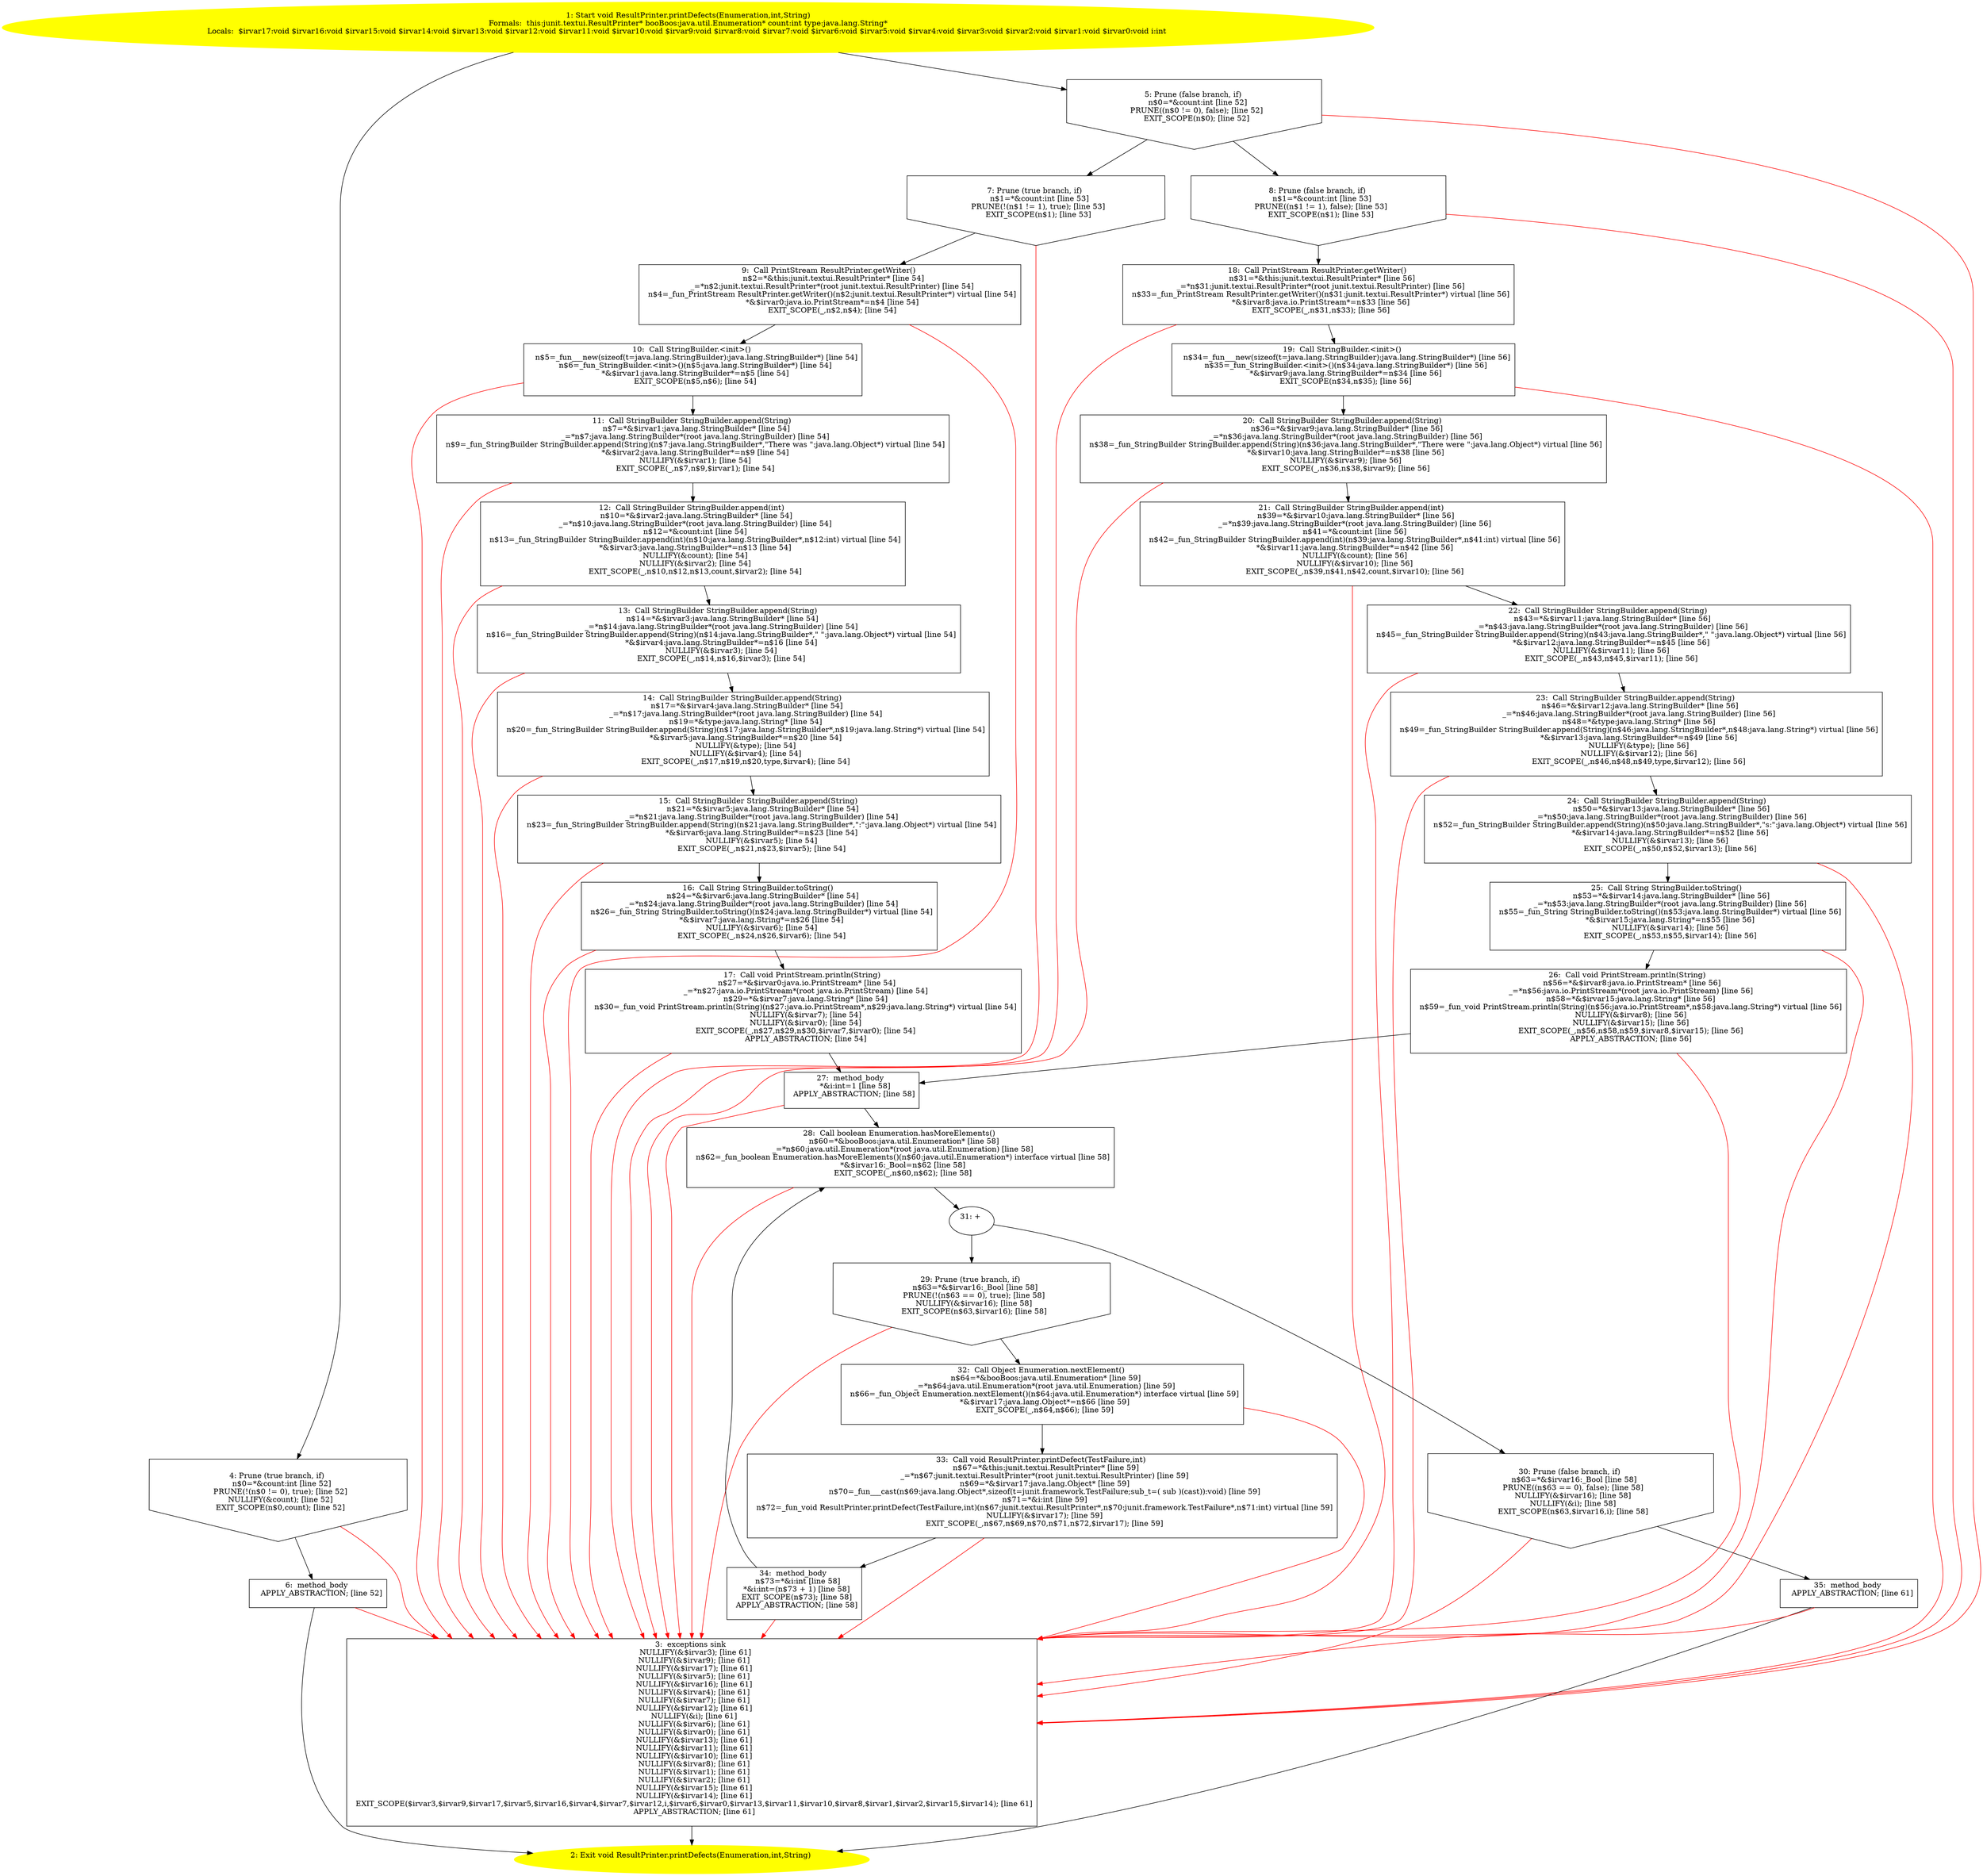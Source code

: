 /* @generated */
digraph cfg {
"junit.textui.ResultPrinter.printDefects(java.util.Enumeration,int,java.lang.String):void.18d12984bf3070c29394ea0f145a70c1_1" [label="1: Start void ResultPrinter.printDefects(Enumeration,int,String)\nFormals:  this:junit.textui.ResultPrinter* booBoos:java.util.Enumeration* count:int type:java.lang.String*\nLocals:  $irvar17:void $irvar16:void $irvar15:void $irvar14:void $irvar13:void $irvar12:void $irvar11:void $irvar10:void $irvar9:void $irvar8:void $irvar7:void $irvar6:void $irvar5:void $irvar4:void $irvar3:void $irvar2:void $irvar1:void $irvar0:void i:int \n  " color=yellow style=filled]
	

	 "junit.textui.ResultPrinter.printDefects(java.util.Enumeration,int,java.lang.String):void.18d12984bf3070c29394ea0f145a70c1_1" -> "junit.textui.ResultPrinter.printDefects(java.util.Enumeration,int,java.lang.String):void.18d12984bf3070c29394ea0f145a70c1_4" ;
	 "junit.textui.ResultPrinter.printDefects(java.util.Enumeration,int,java.lang.String):void.18d12984bf3070c29394ea0f145a70c1_1" -> "junit.textui.ResultPrinter.printDefects(java.util.Enumeration,int,java.lang.String):void.18d12984bf3070c29394ea0f145a70c1_5" ;
"junit.textui.ResultPrinter.printDefects(java.util.Enumeration,int,java.lang.String):void.18d12984bf3070c29394ea0f145a70c1_2" [label="2: Exit void ResultPrinter.printDefects(Enumeration,int,String) \n  " color=yellow style=filled]
	

"junit.textui.ResultPrinter.printDefects(java.util.Enumeration,int,java.lang.String):void.18d12984bf3070c29394ea0f145a70c1_3" [label="3:  exceptions sink \n   NULLIFY(&$irvar3); [line 61]\n  NULLIFY(&$irvar9); [line 61]\n  NULLIFY(&$irvar17); [line 61]\n  NULLIFY(&$irvar5); [line 61]\n  NULLIFY(&$irvar16); [line 61]\n  NULLIFY(&$irvar4); [line 61]\n  NULLIFY(&$irvar7); [line 61]\n  NULLIFY(&$irvar12); [line 61]\n  NULLIFY(&i); [line 61]\n  NULLIFY(&$irvar6); [line 61]\n  NULLIFY(&$irvar0); [line 61]\n  NULLIFY(&$irvar13); [line 61]\n  NULLIFY(&$irvar11); [line 61]\n  NULLIFY(&$irvar10); [line 61]\n  NULLIFY(&$irvar8); [line 61]\n  NULLIFY(&$irvar1); [line 61]\n  NULLIFY(&$irvar2); [line 61]\n  NULLIFY(&$irvar15); [line 61]\n  NULLIFY(&$irvar14); [line 61]\n  EXIT_SCOPE($irvar3,$irvar9,$irvar17,$irvar5,$irvar16,$irvar4,$irvar7,$irvar12,i,$irvar6,$irvar0,$irvar13,$irvar11,$irvar10,$irvar8,$irvar1,$irvar2,$irvar15,$irvar14); [line 61]\n  APPLY_ABSTRACTION; [line 61]\n " shape="box"]
	

	 "junit.textui.ResultPrinter.printDefects(java.util.Enumeration,int,java.lang.String):void.18d12984bf3070c29394ea0f145a70c1_3" -> "junit.textui.ResultPrinter.printDefects(java.util.Enumeration,int,java.lang.String):void.18d12984bf3070c29394ea0f145a70c1_2" ;
"junit.textui.ResultPrinter.printDefects(java.util.Enumeration,int,java.lang.String):void.18d12984bf3070c29394ea0f145a70c1_4" [label="4: Prune (true branch, if) \n   n$0=*&count:int [line 52]\n  PRUNE(!(n$0 != 0), true); [line 52]\n  NULLIFY(&count); [line 52]\n  EXIT_SCOPE(n$0,count); [line 52]\n " shape="invhouse"]
	

	 "junit.textui.ResultPrinter.printDefects(java.util.Enumeration,int,java.lang.String):void.18d12984bf3070c29394ea0f145a70c1_4" -> "junit.textui.ResultPrinter.printDefects(java.util.Enumeration,int,java.lang.String):void.18d12984bf3070c29394ea0f145a70c1_6" ;
	 "junit.textui.ResultPrinter.printDefects(java.util.Enumeration,int,java.lang.String):void.18d12984bf3070c29394ea0f145a70c1_4" -> "junit.textui.ResultPrinter.printDefects(java.util.Enumeration,int,java.lang.String):void.18d12984bf3070c29394ea0f145a70c1_3" [color="red" ];
"junit.textui.ResultPrinter.printDefects(java.util.Enumeration,int,java.lang.String):void.18d12984bf3070c29394ea0f145a70c1_5" [label="5: Prune (false branch, if) \n   n$0=*&count:int [line 52]\n  PRUNE((n$0 != 0), false); [line 52]\n  EXIT_SCOPE(n$0); [line 52]\n " shape="invhouse"]
	

	 "junit.textui.ResultPrinter.printDefects(java.util.Enumeration,int,java.lang.String):void.18d12984bf3070c29394ea0f145a70c1_5" -> "junit.textui.ResultPrinter.printDefects(java.util.Enumeration,int,java.lang.String):void.18d12984bf3070c29394ea0f145a70c1_7" ;
	 "junit.textui.ResultPrinter.printDefects(java.util.Enumeration,int,java.lang.String):void.18d12984bf3070c29394ea0f145a70c1_5" -> "junit.textui.ResultPrinter.printDefects(java.util.Enumeration,int,java.lang.String):void.18d12984bf3070c29394ea0f145a70c1_8" ;
	 "junit.textui.ResultPrinter.printDefects(java.util.Enumeration,int,java.lang.String):void.18d12984bf3070c29394ea0f145a70c1_5" -> "junit.textui.ResultPrinter.printDefects(java.util.Enumeration,int,java.lang.String):void.18d12984bf3070c29394ea0f145a70c1_3" [color="red" ];
"junit.textui.ResultPrinter.printDefects(java.util.Enumeration,int,java.lang.String):void.18d12984bf3070c29394ea0f145a70c1_6" [label="6:  method_body \n   APPLY_ABSTRACTION; [line 52]\n " shape="box"]
	

	 "junit.textui.ResultPrinter.printDefects(java.util.Enumeration,int,java.lang.String):void.18d12984bf3070c29394ea0f145a70c1_6" -> "junit.textui.ResultPrinter.printDefects(java.util.Enumeration,int,java.lang.String):void.18d12984bf3070c29394ea0f145a70c1_2" ;
	 "junit.textui.ResultPrinter.printDefects(java.util.Enumeration,int,java.lang.String):void.18d12984bf3070c29394ea0f145a70c1_6" -> "junit.textui.ResultPrinter.printDefects(java.util.Enumeration,int,java.lang.String):void.18d12984bf3070c29394ea0f145a70c1_3" [color="red" ];
"junit.textui.ResultPrinter.printDefects(java.util.Enumeration,int,java.lang.String):void.18d12984bf3070c29394ea0f145a70c1_7" [label="7: Prune (true branch, if) \n   n$1=*&count:int [line 53]\n  PRUNE(!(n$1 != 1), true); [line 53]\n  EXIT_SCOPE(n$1); [line 53]\n " shape="invhouse"]
	

	 "junit.textui.ResultPrinter.printDefects(java.util.Enumeration,int,java.lang.String):void.18d12984bf3070c29394ea0f145a70c1_7" -> "junit.textui.ResultPrinter.printDefects(java.util.Enumeration,int,java.lang.String):void.18d12984bf3070c29394ea0f145a70c1_9" ;
	 "junit.textui.ResultPrinter.printDefects(java.util.Enumeration,int,java.lang.String):void.18d12984bf3070c29394ea0f145a70c1_7" -> "junit.textui.ResultPrinter.printDefects(java.util.Enumeration,int,java.lang.String):void.18d12984bf3070c29394ea0f145a70c1_3" [color="red" ];
"junit.textui.ResultPrinter.printDefects(java.util.Enumeration,int,java.lang.String):void.18d12984bf3070c29394ea0f145a70c1_8" [label="8: Prune (false branch, if) \n   n$1=*&count:int [line 53]\n  PRUNE((n$1 != 1), false); [line 53]\n  EXIT_SCOPE(n$1); [line 53]\n " shape="invhouse"]
	

	 "junit.textui.ResultPrinter.printDefects(java.util.Enumeration,int,java.lang.String):void.18d12984bf3070c29394ea0f145a70c1_8" -> "junit.textui.ResultPrinter.printDefects(java.util.Enumeration,int,java.lang.String):void.18d12984bf3070c29394ea0f145a70c1_18" ;
	 "junit.textui.ResultPrinter.printDefects(java.util.Enumeration,int,java.lang.String):void.18d12984bf3070c29394ea0f145a70c1_8" -> "junit.textui.ResultPrinter.printDefects(java.util.Enumeration,int,java.lang.String):void.18d12984bf3070c29394ea0f145a70c1_3" [color="red" ];
"junit.textui.ResultPrinter.printDefects(java.util.Enumeration,int,java.lang.String):void.18d12984bf3070c29394ea0f145a70c1_9" [label="9:  Call PrintStream ResultPrinter.getWriter() \n   n$2=*&this:junit.textui.ResultPrinter* [line 54]\n  _=*n$2:junit.textui.ResultPrinter*(root junit.textui.ResultPrinter) [line 54]\n  n$4=_fun_PrintStream ResultPrinter.getWriter()(n$2:junit.textui.ResultPrinter*) virtual [line 54]\n  *&$irvar0:java.io.PrintStream*=n$4 [line 54]\n  EXIT_SCOPE(_,n$2,n$4); [line 54]\n " shape="box"]
	

	 "junit.textui.ResultPrinter.printDefects(java.util.Enumeration,int,java.lang.String):void.18d12984bf3070c29394ea0f145a70c1_9" -> "junit.textui.ResultPrinter.printDefects(java.util.Enumeration,int,java.lang.String):void.18d12984bf3070c29394ea0f145a70c1_10" ;
	 "junit.textui.ResultPrinter.printDefects(java.util.Enumeration,int,java.lang.String):void.18d12984bf3070c29394ea0f145a70c1_9" -> "junit.textui.ResultPrinter.printDefects(java.util.Enumeration,int,java.lang.String):void.18d12984bf3070c29394ea0f145a70c1_3" [color="red" ];
"junit.textui.ResultPrinter.printDefects(java.util.Enumeration,int,java.lang.String):void.18d12984bf3070c29394ea0f145a70c1_10" [label="10:  Call StringBuilder.<init>() \n   n$5=_fun___new(sizeof(t=java.lang.StringBuilder):java.lang.StringBuilder*) [line 54]\n  n$6=_fun_StringBuilder.<init>()(n$5:java.lang.StringBuilder*) [line 54]\n  *&$irvar1:java.lang.StringBuilder*=n$5 [line 54]\n  EXIT_SCOPE(n$5,n$6); [line 54]\n " shape="box"]
	

	 "junit.textui.ResultPrinter.printDefects(java.util.Enumeration,int,java.lang.String):void.18d12984bf3070c29394ea0f145a70c1_10" -> "junit.textui.ResultPrinter.printDefects(java.util.Enumeration,int,java.lang.String):void.18d12984bf3070c29394ea0f145a70c1_11" ;
	 "junit.textui.ResultPrinter.printDefects(java.util.Enumeration,int,java.lang.String):void.18d12984bf3070c29394ea0f145a70c1_10" -> "junit.textui.ResultPrinter.printDefects(java.util.Enumeration,int,java.lang.String):void.18d12984bf3070c29394ea0f145a70c1_3" [color="red" ];
"junit.textui.ResultPrinter.printDefects(java.util.Enumeration,int,java.lang.String):void.18d12984bf3070c29394ea0f145a70c1_11" [label="11:  Call StringBuilder StringBuilder.append(String) \n   n$7=*&$irvar1:java.lang.StringBuilder* [line 54]\n  _=*n$7:java.lang.StringBuilder*(root java.lang.StringBuilder) [line 54]\n  n$9=_fun_StringBuilder StringBuilder.append(String)(n$7:java.lang.StringBuilder*,\"There was \":java.lang.Object*) virtual [line 54]\n  *&$irvar2:java.lang.StringBuilder*=n$9 [line 54]\n  NULLIFY(&$irvar1); [line 54]\n  EXIT_SCOPE(_,n$7,n$9,$irvar1); [line 54]\n " shape="box"]
	

	 "junit.textui.ResultPrinter.printDefects(java.util.Enumeration,int,java.lang.String):void.18d12984bf3070c29394ea0f145a70c1_11" -> "junit.textui.ResultPrinter.printDefects(java.util.Enumeration,int,java.lang.String):void.18d12984bf3070c29394ea0f145a70c1_12" ;
	 "junit.textui.ResultPrinter.printDefects(java.util.Enumeration,int,java.lang.String):void.18d12984bf3070c29394ea0f145a70c1_11" -> "junit.textui.ResultPrinter.printDefects(java.util.Enumeration,int,java.lang.String):void.18d12984bf3070c29394ea0f145a70c1_3" [color="red" ];
"junit.textui.ResultPrinter.printDefects(java.util.Enumeration,int,java.lang.String):void.18d12984bf3070c29394ea0f145a70c1_12" [label="12:  Call StringBuilder StringBuilder.append(int) \n   n$10=*&$irvar2:java.lang.StringBuilder* [line 54]\n  _=*n$10:java.lang.StringBuilder*(root java.lang.StringBuilder) [line 54]\n  n$12=*&count:int [line 54]\n  n$13=_fun_StringBuilder StringBuilder.append(int)(n$10:java.lang.StringBuilder*,n$12:int) virtual [line 54]\n  *&$irvar3:java.lang.StringBuilder*=n$13 [line 54]\n  NULLIFY(&count); [line 54]\n  NULLIFY(&$irvar2); [line 54]\n  EXIT_SCOPE(_,n$10,n$12,n$13,count,$irvar2); [line 54]\n " shape="box"]
	

	 "junit.textui.ResultPrinter.printDefects(java.util.Enumeration,int,java.lang.String):void.18d12984bf3070c29394ea0f145a70c1_12" -> "junit.textui.ResultPrinter.printDefects(java.util.Enumeration,int,java.lang.String):void.18d12984bf3070c29394ea0f145a70c1_13" ;
	 "junit.textui.ResultPrinter.printDefects(java.util.Enumeration,int,java.lang.String):void.18d12984bf3070c29394ea0f145a70c1_12" -> "junit.textui.ResultPrinter.printDefects(java.util.Enumeration,int,java.lang.String):void.18d12984bf3070c29394ea0f145a70c1_3" [color="red" ];
"junit.textui.ResultPrinter.printDefects(java.util.Enumeration,int,java.lang.String):void.18d12984bf3070c29394ea0f145a70c1_13" [label="13:  Call StringBuilder StringBuilder.append(String) \n   n$14=*&$irvar3:java.lang.StringBuilder* [line 54]\n  _=*n$14:java.lang.StringBuilder*(root java.lang.StringBuilder) [line 54]\n  n$16=_fun_StringBuilder StringBuilder.append(String)(n$14:java.lang.StringBuilder*,\" \":java.lang.Object*) virtual [line 54]\n  *&$irvar4:java.lang.StringBuilder*=n$16 [line 54]\n  NULLIFY(&$irvar3); [line 54]\n  EXIT_SCOPE(_,n$14,n$16,$irvar3); [line 54]\n " shape="box"]
	

	 "junit.textui.ResultPrinter.printDefects(java.util.Enumeration,int,java.lang.String):void.18d12984bf3070c29394ea0f145a70c1_13" -> "junit.textui.ResultPrinter.printDefects(java.util.Enumeration,int,java.lang.String):void.18d12984bf3070c29394ea0f145a70c1_14" ;
	 "junit.textui.ResultPrinter.printDefects(java.util.Enumeration,int,java.lang.String):void.18d12984bf3070c29394ea0f145a70c1_13" -> "junit.textui.ResultPrinter.printDefects(java.util.Enumeration,int,java.lang.String):void.18d12984bf3070c29394ea0f145a70c1_3" [color="red" ];
"junit.textui.ResultPrinter.printDefects(java.util.Enumeration,int,java.lang.String):void.18d12984bf3070c29394ea0f145a70c1_14" [label="14:  Call StringBuilder StringBuilder.append(String) \n   n$17=*&$irvar4:java.lang.StringBuilder* [line 54]\n  _=*n$17:java.lang.StringBuilder*(root java.lang.StringBuilder) [line 54]\n  n$19=*&type:java.lang.String* [line 54]\n  n$20=_fun_StringBuilder StringBuilder.append(String)(n$17:java.lang.StringBuilder*,n$19:java.lang.String*) virtual [line 54]\n  *&$irvar5:java.lang.StringBuilder*=n$20 [line 54]\n  NULLIFY(&type); [line 54]\n  NULLIFY(&$irvar4); [line 54]\n  EXIT_SCOPE(_,n$17,n$19,n$20,type,$irvar4); [line 54]\n " shape="box"]
	

	 "junit.textui.ResultPrinter.printDefects(java.util.Enumeration,int,java.lang.String):void.18d12984bf3070c29394ea0f145a70c1_14" -> "junit.textui.ResultPrinter.printDefects(java.util.Enumeration,int,java.lang.String):void.18d12984bf3070c29394ea0f145a70c1_15" ;
	 "junit.textui.ResultPrinter.printDefects(java.util.Enumeration,int,java.lang.String):void.18d12984bf3070c29394ea0f145a70c1_14" -> "junit.textui.ResultPrinter.printDefects(java.util.Enumeration,int,java.lang.String):void.18d12984bf3070c29394ea0f145a70c1_3" [color="red" ];
"junit.textui.ResultPrinter.printDefects(java.util.Enumeration,int,java.lang.String):void.18d12984bf3070c29394ea0f145a70c1_15" [label="15:  Call StringBuilder StringBuilder.append(String) \n   n$21=*&$irvar5:java.lang.StringBuilder* [line 54]\n  _=*n$21:java.lang.StringBuilder*(root java.lang.StringBuilder) [line 54]\n  n$23=_fun_StringBuilder StringBuilder.append(String)(n$21:java.lang.StringBuilder*,\":\":java.lang.Object*) virtual [line 54]\n  *&$irvar6:java.lang.StringBuilder*=n$23 [line 54]\n  NULLIFY(&$irvar5); [line 54]\n  EXIT_SCOPE(_,n$21,n$23,$irvar5); [line 54]\n " shape="box"]
	

	 "junit.textui.ResultPrinter.printDefects(java.util.Enumeration,int,java.lang.String):void.18d12984bf3070c29394ea0f145a70c1_15" -> "junit.textui.ResultPrinter.printDefects(java.util.Enumeration,int,java.lang.String):void.18d12984bf3070c29394ea0f145a70c1_16" ;
	 "junit.textui.ResultPrinter.printDefects(java.util.Enumeration,int,java.lang.String):void.18d12984bf3070c29394ea0f145a70c1_15" -> "junit.textui.ResultPrinter.printDefects(java.util.Enumeration,int,java.lang.String):void.18d12984bf3070c29394ea0f145a70c1_3" [color="red" ];
"junit.textui.ResultPrinter.printDefects(java.util.Enumeration,int,java.lang.String):void.18d12984bf3070c29394ea0f145a70c1_16" [label="16:  Call String StringBuilder.toString() \n   n$24=*&$irvar6:java.lang.StringBuilder* [line 54]\n  _=*n$24:java.lang.StringBuilder*(root java.lang.StringBuilder) [line 54]\n  n$26=_fun_String StringBuilder.toString()(n$24:java.lang.StringBuilder*) virtual [line 54]\n  *&$irvar7:java.lang.String*=n$26 [line 54]\n  NULLIFY(&$irvar6); [line 54]\n  EXIT_SCOPE(_,n$24,n$26,$irvar6); [line 54]\n " shape="box"]
	

	 "junit.textui.ResultPrinter.printDefects(java.util.Enumeration,int,java.lang.String):void.18d12984bf3070c29394ea0f145a70c1_16" -> "junit.textui.ResultPrinter.printDefects(java.util.Enumeration,int,java.lang.String):void.18d12984bf3070c29394ea0f145a70c1_17" ;
	 "junit.textui.ResultPrinter.printDefects(java.util.Enumeration,int,java.lang.String):void.18d12984bf3070c29394ea0f145a70c1_16" -> "junit.textui.ResultPrinter.printDefects(java.util.Enumeration,int,java.lang.String):void.18d12984bf3070c29394ea0f145a70c1_3" [color="red" ];
"junit.textui.ResultPrinter.printDefects(java.util.Enumeration,int,java.lang.String):void.18d12984bf3070c29394ea0f145a70c1_17" [label="17:  Call void PrintStream.println(String) \n   n$27=*&$irvar0:java.io.PrintStream* [line 54]\n  _=*n$27:java.io.PrintStream*(root java.io.PrintStream) [line 54]\n  n$29=*&$irvar7:java.lang.String* [line 54]\n  n$30=_fun_void PrintStream.println(String)(n$27:java.io.PrintStream*,n$29:java.lang.String*) virtual [line 54]\n  NULLIFY(&$irvar7); [line 54]\n  NULLIFY(&$irvar0); [line 54]\n  EXIT_SCOPE(_,n$27,n$29,n$30,$irvar7,$irvar0); [line 54]\n  APPLY_ABSTRACTION; [line 54]\n " shape="box"]
	

	 "junit.textui.ResultPrinter.printDefects(java.util.Enumeration,int,java.lang.String):void.18d12984bf3070c29394ea0f145a70c1_17" -> "junit.textui.ResultPrinter.printDefects(java.util.Enumeration,int,java.lang.String):void.18d12984bf3070c29394ea0f145a70c1_27" ;
	 "junit.textui.ResultPrinter.printDefects(java.util.Enumeration,int,java.lang.String):void.18d12984bf3070c29394ea0f145a70c1_17" -> "junit.textui.ResultPrinter.printDefects(java.util.Enumeration,int,java.lang.String):void.18d12984bf3070c29394ea0f145a70c1_3" [color="red" ];
"junit.textui.ResultPrinter.printDefects(java.util.Enumeration,int,java.lang.String):void.18d12984bf3070c29394ea0f145a70c1_18" [label="18:  Call PrintStream ResultPrinter.getWriter() \n   n$31=*&this:junit.textui.ResultPrinter* [line 56]\n  _=*n$31:junit.textui.ResultPrinter*(root junit.textui.ResultPrinter) [line 56]\n  n$33=_fun_PrintStream ResultPrinter.getWriter()(n$31:junit.textui.ResultPrinter*) virtual [line 56]\n  *&$irvar8:java.io.PrintStream*=n$33 [line 56]\n  EXIT_SCOPE(_,n$31,n$33); [line 56]\n " shape="box"]
	

	 "junit.textui.ResultPrinter.printDefects(java.util.Enumeration,int,java.lang.String):void.18d12984bf3070c29394ea0f145a70c1_18" -> "junit.textui.ResultPrinter.printDefects(java.util.Enumeration,int,java.lang.String):void.18d12984bf3070c29394ea0f145a70c1_19" ;
	 "junit.textui.ResultPrinter.printDefects(java.util.Enumeration,int,java.lang.String):void.18d12984bf3070c29394ea0f145a70c1_18" -> "junit.textui.ResultPrinter.printDefects(java.util.Enumeration,int,java.lang.String):void.18d12984bf3070c29394ea0f145a70c1_3" [color="red" ];
"junit.textui.ResultPrinter.printDefects(java.util.Enumeration,int,java.lang.String):void.18d12984bf3070c29394ea0f145a70c1_19" [label="19:  Call StringBuilder.<init>() \n   n$34=_fun___new(sizeof(t=java.lang.StringBuilder):java.lang.StringBuilder*) [line 56]\n  n$35=_fun_StringBuilder.<init>()(n$34:java.lang.StringBuilder*) [line 56]\n  *&$irvar9:java.lang.StringBuilder*=n$34 [line 56]\n  EXIT_SCOPE(n$34,n$35); [line 56]\n " shape="box"]
	

	 "junit.textui.ResultPrinter.printDefects(java.util.Enumeration,int,java.lang.String):void.18d12984bf3070c29394ea0f145a70c1_19" -> "junit.textui.ResultPrinter.printDefects(java.util.Enumeration,int,java.lang.String):void.18d12984bf3070c29394ea0f145a70c1_20" ;
	 "junit.textui.ResultPrinter.printDefects(java.util.Enumeration,int,java.lang.String):void.18d12984bf3070c29394ea0f145a70c1_19" -> "junit.textui.ResultPrinter.printDefects(java.util.Enumeration,int,java.lang.String):void.18d12984bf3070c29394ea0f145a70c1_3" [color="red" ];
"junit.textui.ResultPrinter.printDefects(java.util.Enumeration,int,java.lang.String):void.18d12984bf3070c29394ea0f145a70c1_20" [label="20:  Call StringBuilder StringBuilder.append(String) \n   n$36=*&$irvar9:java.lang.StringBuilder* [line 56]\n  _=*n$36:java.lang.StringBuilder*(root java.lang.StringBuilder) [line 56]\n  n$38=_fun_StringBuilder StringBuilder.append(String)(n$36:java.lang.StringBuilder*,\"There were \":java.lang.Object*) virtual [line 56]\n  *&$irvar10:java.lang.StringBuilder*=n$38 [line 56]\n  NULLIFY(&$irvar9); [line 56]\n  EXIT_SCOPE(_,n$36,n$38,$irvar9); [line 56]\n " shape="box"]
	

	 "junit.textui.ResultPrinter.printDefects(java.util.Enumeration,int,java.lang.String):void.18d12984bf3070c29394ea0f145a70c1_20" -> "junit.textui.ResultPrinter.printDefects(java.util.Enumeration,int,java.lang.String):void.18d12984bf3070c29394ea0f145a70c1_21" ;
	 "junit.textui.ResultPrinter.printDefects(java.util.Enumeration,int,java.lang.String):void.18d12984bf3070c29394ea0f145a70c1_20" -> "junit.textui.ResultPrinter.printDefects(java.util.Enumeration,int,java.lang.String):void.18d12984bf3070c29394ea0f145a70c1_3" [color="red" ];
"junit.textui.ResultPrinter.printDefects(java.util.Enumeration,int,java.lang.String):void.18d12984bf3070c29394ea0f145a70c1_21" [label="21:  Call StringBuilder StringBuilder.append(int) \n   n$39=*&$irvar10:java.lang.StringBuilder* [line 56]\n  _=*n$39:java.lang.StringBuilder*(root java.lang.StringBuilder) [line 56]\n  n$41=*&count:int [line 56]\n  n$42=_fun_StringBuilder StringBuilder.append(int)(n$39:java.lang.StringBuilder*,n$41:int) virtual [line 56]\n  *&$irvar11:java.lang.StringBuilder*=n$42 [line 56]\n  NULLIFY(&count); [line 56]\n  NULLIFY(&$irvar10); [line 56]\n  EXIT_SCOPE(_,n$39,n$41,n$42,count,$irvar10); [line 56]\n " shape="box"]
	

	 "junit.textui.ResultPrinter.printDefects(java.util.Enumeration,int,java.lang.String):void.18d12984bf3070c29394ea0f145a70c1_21" -> "junit.textui.ResultPrinter.printDefects(java.util.Enumeration,int,java.lang.String):void.18d12984bf3070c29394ea0f145a70c1_22" ;
	 "junit.textui.ResultPrinter.printDefects(java.util.Enumeration,int,java.lang.String):void.18d12984bf3070c29394ea0f145a70c1_21" -> "junit.textui.ResultPrinter.printDefects(java.util.Enumeration,int,java.lang.String):void.18d12984bf3070c29394ea0f145a70c1_3" [color="red" ];
"junit.textui.ResultPrinter.printDefects(java.util.Enumeration,int,java.lang.String):void.18d12984bf3070c29394ea0f145a70c1_22" [label="22:  Call StringBuilder StringBuilder.append(String) \n   n$43=*&$irvar11:java.lang.StringBuilder* [line 56]\n  _=*n$43:java.lang.StringBuilder*(root java.lang.StringBuilder) [line 56]\n  n$45=_fun_StringBuilder StringBuilder.append(String)(n$43:java.lang.StringBuilder*,\" \":java.lang.Object*) virtual [line 56]\n  *&$irvar12:java.lang.StringBuilder*=n$45 [line 56]\n  NULLIFY(&$irvar11); [line 56]\n  EXIT_SCOPE(_,n$43,n$45,$irvar11); [line 56]\n " shape="box"]
	

	 "junit.textui.ResultPrinter.printDefects(java.util.Enumeration,int,java.lang.String):void.18d12984bf3070c29394ea0f145a70c1_22" -> "junit.textui.ResultPrinter.printDefects(java.util.Enumeration,int,java.lang.String):void.18d12984bf3070c29394ea0f145a70c1_23" ;
	 "junit.textui.ResultPrinter.printDefects(java.util.Enumeration,int,java.lang.String):void.18d12984bf3070c29394ea0f145a70c1_22" -> "junit.textui.ResultPrinter.printDefects(java.util.Enumeration,int,java.lang.String):void.18d12984bf3070c29394ea0f145a70c1_3" [color="red" ];
"junit.textui.ResultPrinter.printDefects(java.util.Enumeration,int,java.lang.String):void.18d12984bf3070c29394ea0f145a70c1_23" [label="23:  Call StringBuilder StringBuilder.append(String) \n   n$46=*&$irvar12:java.lang.StringBuilder* [line 56]\n  _=*n$46:java.lang.StringBuilder*(root java.lang.StringBuilder) [line 56]\n  n$48=*&type:java.lang.String* [line 56]\n  n$49=_fun_StringBuilder StringBuilder.append(String)(n$46:java.lang.StringBuilder*,n$48:java.lang.String*) virtual [line 56]\n  *&$irvar13:java.lang.StringBuilder*=n$49 [line 56]\n  NULLIFY(&type); [line 56]\n  NULLIFY(&$irvar12); [line 56]\n  EXIT_SCOPE(_,n$46,n$48,n$49,type,$irvar12); [line 56]\n " shape="box"]
	

	 "junit.textui.ResultPrinter.printDefects(java.util.Enumeration,int,java.lang.String):void.18d12984bf3070c29394ea0f145a70c1_23" -> "junit.textui.ResultPrinter.printDefects(java.util.Enumeration,int,java.lang.String):void.18d12984bf3070c29394ea0f145a70c1_24" ;
	 "junit.textui.ResultPrinter.printDefects(java.util.Enumeration,int,java.lang.String):void.18d12984bf3070c29394ea0f145a70c1_23" -> "junit.textui.ResultPrinter.printDefects(java.util.Enumeration,int,java.lang.String):void.18d12984bf3070c29394ea0f145a70c1_3" [color="red" ];
"junit.textui.ResultPrinter.printDefects(java.util.Enumeration,int,java.lang.String):void.18d12984bf3070c29394ea0f145a70c1_24" [label="24:  Call StringBuilder StringBuilder.append(String) \n   n$50=*&$irvar13:java.lang.StringBuilder* [line 56]\n  _=*n$50:java.lang.StringBuilder*(root java.lang.StringBuilder) [line 56]\n  n$52=_fun_StringBuilder StringBuilder.append(String)(n$50:java.lang.StringBuilder*,\"s:\":java.lang.Object*) virtual [line 56]\n  *&$irvar14:java.lang.StringBuilder*=n$52 [line 56]\n  NULLIFY(&$irvar13); [line 56]\n  EXIT_SCOPE(_,n$50,n$52,$irvar13); [line 56]\n " shape="box"]
	

	 "junit.textui.ResultPrinter.printDefects(java.util.Enumeration,int,java.lang.String):void.18d12984bf3070c29394ea0f145a70c1_24" -> "junit.textui.ResultPrinter.printDefects(java.util.Enumeration,int,java.lang.String):void.18d12984bf3070c29394ea0f145a70c1_25" ;
	 "junit.textui.ResultPrinter.printDefects(java.util.Enumeration,int,java.lang.String):void.18d12984bf3070c29394ea0f145a70c1_24" -> "junit.textui.ResultPrinter.printDefects(java.util.Enumeration,int,java.lang.String):void.18d12984bf3070c29394ea0f145a70c1_3" [color="red" ];
"junit.textui.ResultPrinter.printDefects(java.util.Enumeration,int,java.lang.String):void.18d12984bf3070c29394ea0f145a70c1_25" [label="25:  Call String StringBuilder.toString() \n   n$53=*&$irvar14:java.lang.StringBuilder* [line 56]\n  _=*n$53:java.lang.StringBuilder*(root java.lang.StringBuilder) [line 56]\n  n$55=_fun_String StringBuilder.toString()(n$53:java.lang.StringBuilder*) virtual [line 56]\n  *&$irvar15:java.lang.String*=n$55 [line 56]\n  NULLIFY(&$irvar14); [line 56]\n  EXIT_SCOPE(_,n$53,n$55,$irvar14); [line 56]\n " shape="box"]
	

	 "junit.textui.ResultPrinter.printDefects(java.util.Enumeration,int,java.lang.String):void.18d12984bf3070c29394ea0f145a70c1_25" -> "junit.textui.ResultPrinter.printDefects(java.util.Enumeration,int,java.lang.String):void.18d12984bf3070c29394ea0f145a70c1_26" ;
	 "junit.textui.ResultPrinter.printDefects(java.util.Enumeration,int,java.lang.String):void.18d12984bf3070c29394ea0f145a70c1_25" -> "junit.textui.ResultPrinter.printDefects(java.util.Enumeration,int,java.lang.String):void.18d12984bf3070c29394ea0f145a70c1_3" [color="red" ];
"junit.textui.ResultPrinter.printDefects(java.util.Enumeration,int,java.lang.String):void.18d12984bf3070c29394ea0f145a70c1_26" [label="26:  Call void PrintStream.println(String) \n   n$56=*&$irvar8:java.io.PrintStream* [line 56]\n  _=*n$56:java.io.PrintStream*(root java.io.PrintStream) [line 56]\n  n$58=*&$irvar15:java.lang.String* [line 56]\n  n$59=_fun_void PrintStream.println(String)(n$56:java.io.PrintStream*,n$58:java.lang.String*) virtual [line 56]\n  NULLIFY(&$irvar8); [line 56]\n  NULLIFY(&$irvar15); [line 56]\n  EXIT_SCOPE(_,n$56,n$58,n$59,$irvar8,$irvar15); [line 56]\n  APPLY_ABSTRACTION; [line 56]\n " shape="box"]
	

	 "junit.textui.ResultPrinter.printDefects(java.util.Enumeration,int,java.lang.String):void.18d12984bf3070c29394ea0f145a70c1_26" -> "junit.textui.ResultPrinter.printDefects(java.util.Enumeration,int,java.lang.String):void.18d12984bf3070c29394ea0f145a70c1_27" ;
	 "junit.textui.ResultPrinter.printDefects(java.util.Enumeration,int,java.lang.String):void.18d12984bf3070c29394ea0f145a70c1_26" -> "junit.textui.ResultPrinter.printDefects(java.util.Enumeration,int,java.lang.String):void.18d12984bf3070c29394ea0f145a70c1_3" [color="red" ];
"junit.textui.ResultPrinter.printDefects(java.util.Enumeration,int,java.lang.String):void.18d12984bf3070c29394ea0f145a70c1_27" [label="27:  method_body \n   *&i:int=1 [line 58]\n  APPLY_ABSTRACTION; [line 58]\n " shape="box"]
	

	 "junit.textui.ResultPrinter.printDefects(java.util.Enumeration,int,java.lang.String):void.18d12984bf3070c29394ea0f145a70c1_27" -> "junit.textui.ResultPrinter.printDefects(java.util.Enumeration,int,java.lang.String):void.18d12984bf3070c29394ea0f145a70c1_28" ;
	 "junit.textui.ResultPrinter.printDefects(java.util.Enumeration,int,java.lang.String):void.18d12984bf3070c29394ea0f145a70c1_27" -> "junit.textui.ResultPrinter.printDefects(java.util.Enumeration,int,java.lang.String):void.18d12984bf3070c29394ea0f145a70c1_3" [color="red" ];
"junit.textui.ResultPrinter.printDefects(java.util.Enumeration,int,java.lang.String):void.18d12984bf3070c29394ea0f145a70c1_28" [label="28:  Call boolean Enumeration.hasMoreElements() \n   n$60=*&booBoos:java.util.Enumeration* [line 58]\n  _=*n$60:java.util.Enumeration*(root java.util.Enumeration) [line 58]\n  n$62=_fun_boolean Enumeration.hasMoreElements()(n$60:java.util.Enumeration*) interface virtual [line 58]\n  *&$irvar16:_Bool=n$62 [line 58]\n  EXIT_SCOPE(_,n$60,n$62); [line 58]\n " shape="box"]
	

	 "junit.textui.ResultPrinter.printDefects(java.util.Enumeration,int,java.lang.String):void.18d12984bf3070c29394ea0f145a70c1_28" -> "junit.textui.ResultPrinter.printDefects(java.util.Enumeration,int,java.lang.String):void.18d12984bf3070c29394ea0f145a70c1_31" ;
	 "junit.textui.ResultPrinter.printDefects(java.util.Enumeration,int,java.lang.String):void.18d12984bf3070c29394ea0f145a70c1_28" -> "junit.textui.ResultPrinter.printDefects(java.util.Enumeration,int,java.lang.String):void.18d12984bf3070c29394ea0f145a70c1_3" [color="red" ];
"junit.textui.ResultPrinter.printDefects(java.util.Enumeration,int,java.lang.String):void.18d12984bf3070c29394ea0f145a70c1_29" [label="29: Prune (true branch, if) \n   n$63=*&$irvar16:_Bool [line 58]\n  PRUNE(!(n$63 == 0), true); [line 58]\n  NULLIFY(&$irvar16); [line 58]\n  EXIT_SCOPE(n$63,$irvar16); [line 58]\n " shape="invhouse"]
	

	 "junit.textui.ResultPrinter.printDefects(java.util.Enumeration,int,java.lang.String):void.18d12984bf3070c29394ea0f145a70c1_29" -> "junit.textui.ResultPrinter.printDefects(java.util.Enumeration,int,java.lang.String):void.18d12984bf3070c29394ea0f145a70c1_32" ;
	 "junit.textui.ResultPrinter.printDefects(java.util.Enumeration,int,java.lang.String):void.18d12984bf3070c29394ea0f145a70c1_29" -> "junit.textui.ResultPrinter.printDefects(java.util.Enumeration,int,java.lang.String):void.18d12984bf3070c29394ea0f145a70c1_3" [color="red" ];
"junit.textui.ResultPrinter.printDefects(java.util.Enumeration,int,java.lang.String):void.18d12984bf3070c29394ea0f145a70c1_30" [label="30: Prune (false branch, if) \n   n$63=*&$irvar16:_Bool [line 58]\n  PRUNE((n$63 == 0), false); [line 58]\n  NULLIFY(&$irvar16); [line 58]\n  NULLIFY(&i); [line 58]\n  EXIT_SCOPE(n$63,$irvar16,i); [line 58]\n " shape="invhouse"]
	

	 "junit.textui.ResultPrinter.printDefects(java.util.Enumeration,int,java.lang.String):void.18d12984bf3070c29394ea0f145a70c1_30" -> "junit.textui.ResultPrinter.printDefects(java.util.Enumeration,int,java.lang.String):void.18d12984bf3070c29394ea0f145a70c1_35" ;
	 "junit.textui.ResultPrinter.printDefects(java.util.Enumeration,int,java.lang.String):void.18d12984bf3070c29394ea0f145a70c1_30" -> "junit.textui.ResultPrinter.printDefects(java.util.Enumeration,int,java.lang.String):void.18d12984bf3070c29394ea0f145a70c1_3" [color="red" ];
"junit.textui.ResultPrinter.printDefects(java.util.Enumeration,int,java.lang.String):void.18d12984bf3070c29394ea0f145a70c1_31" [label="31: + \n  " ]
	

	 "junit.textui.ResultPrinter.printDefects(java.util.Enumeration,int,java.lang.String):void.18d12984bf3070c29394ea0f145a70c1_31" -> "junit.textui.ResultPrinter.printDefects(java.util.Enumeration,int,java.lang.String):void.18d12984bf3070c29394ea0f145a70c1_29" ;
	 "junit.textui.ResultPrinter.printDefects(java.util.Enumeration,int,java.lang.String):void.18d12984bf3070c29394ea0f145a70c1_31" -> "junit.textui.ResultPrinter.printDefects(java.util.Enumeration,int,java.lang.String):void.18d12984bf3070c29394ea0f145a70c1_30" ;
"junit.textui.ResultPrinter.printDefects(java.util.Enumeration,int,java.lang.String):void.18d12984bf3070c29394ea0f145a70c1_32" [label="32:  Call Object Enumeration.nextElement() \n   n$64=*&booBoos:java.util.Enumeration* [line 59]\n  _=*n$64:java.util.Enumeration*(root java.util.Enumeration) [line 59]\n  n$66=_fun_Object Enumeration.nextElement()(n$64:java.util.Enumeration*) interface virtual [line 59]\n  *&$irvar17:java.lang.Object*=n$66 [line 59]\n  EXIT_SCOPE(_,n$64,n$66); [line 59]\n " shape="box"]
	

	 "junit.textui.ResultPrinter.printDefects(java.util.Enumeration,int,java.lang.String):void.18d12984bf3070c29394ea0f145a70c1_32" -> "junit.textui.ResultPrinter.printDefects(java.util.Enumeration,int,java.lang.String):void.18d12984bf3070c29394ea0f145a70c1_33" ;
	 "junit.textui.ResultPrinter.printDefects(java.util.Enumeration,int,java.lang.String):void.18d12984bf3070c29394ea0f145a70c1_32" -> "junit.textui.ResultPrinter.printDefects(java.util.Enumeration,int,java.lang.String):void.18d12984bf3070c29394ea0f145a70c1_3" [color="red" ];
"junit.textui.ResultPrinter.printDefects(java.util.Enumeration,int,java.lang.String):void.18d12984bf3070c29394ea0f145a70c1_33" [label="33:  Call void ResultPrinter.printDefect(TestFailure,int) \n   n$67=*&this:junit.textui.ResultPrinter* [line 59]\n  _=*n$67:junit.textui.ResultPrinter*(root junit.textui.ResultPrinter) [line 59]\n  n$69=*&$irvar17:java.lang.Object* [line 59]\n  n$70=_fun___cast(n$69:java.lang.Object*,sizeof(t=junit.framework.TestFailure;sub_t=( sub )(cast)):void) [line 59]\n  n$71=*&i:int [line 59]\n  n$72=_fun_void ResultPrinter.printDefect(TestFailure,int)(n$67:junit.textui.ResultPrinter*,n$70:junit.framework.TestFailure*,n$71:int) virtual [line 59]\n  NULLIFY(&$irvar17); [line 59]\n  EXIT_SCOPE(_,n$67,n$69,n$70,n$71,n$72,$irvar17); [line 59]\n " shape="box"]
	

	 "junit.textui.ResultPrinter.printDefects(java.util.Enumeration,int,java.lang.String):void.18d12984bf3070c29394ea0f145a70c1_33" -> "junit.textui.ResultPrinter.printDefects(java.util.Enumeration,int,java.lang.String):void.18d12984bf3070c29394ea0f145a70c1_34" ;
	 "junit.textui.ResultPrinter.printDefects(java.util.Enumeration,int,java.lang.String):void.18d12984bf3070c29394ea0f145a70c1_33" -> "junit.textui.ResultPrinter.printDefects(java.util.Enumeration,int,java.lang.String):void.18d12984bf3070c29394ea0f145a70c1_3" [color="red" ];
"junit.textui.ResultPrinter.printDefects(java.util.Enumeration,int,java.lang.String):void.18d12984bf3070c29394ea0f145a70c1_34" [label="34:  method_body \n   n$73=*&i:int [line 58]\n  *&i:int=(n$73 + 1) [line 58]\n  EXIT_SCOPE(n$73); [line 58]\n  APPLY_ABSTRACTION; [line 58]\n " shape="box"]
	

	 "junit.textui.ResultPrinter.printDefects(java.util.Enumeration,int,java.lang.String):void.18d12984bf3070c29394ea0f145a70c1_34" -> "junit.textui.ResultPrinter.printDefects(java.util.Enumeration,int,java.lang.String):void.18d12984bf3070c29394ea0f145a70c1_28" ;
	 "junit.textui.ResultPrinter.printDefects(java.util.Enumeration,int,java.lang.String):void.18d12984bf3070c29394ea0f145a70c1_34" -> "junit.textui.ResultPrinter.printDefects(java.util.Enumeration,int,java.lang.String):void.18d12984bf3070c29394ea0f145a70c1_3" [color="red" ];
"junit.textui.ResultPrinter.printDefects(java.util.Enumeration,int,java.lang.String):void.18d12984bf3070c29394ea0f145a70c1_35" [label="35:  method_body \n   APPLY_ABSTRACTION; [line 61]\n " shape="box"]
	

	 "junit.textui.ResultPrinter.printDefects(java.util.Enumeration,int,java.lang.String):void.18d12984bf3070c29394ea0f145a70c1_35" -> "junit.textui.ResultPrinter.printDefects(java.util.Enumeration,int,java.lang.String):void.18d12984bf3070c29394ea0f145a70c1_2" ;
	 "junit.textui.ResultPrinter.printDefects(java.util.Enumeration,int,java.lang.String):void.18d12984bf3070c29394ea0f145a70c1_35" -> "junit.textui.ResultPrinter.printDefects(java.util.Enumeration,int,java.lang.String):void.18d12984bf3070c29394ea0f145a70c1_3" [color="red" ];
}
